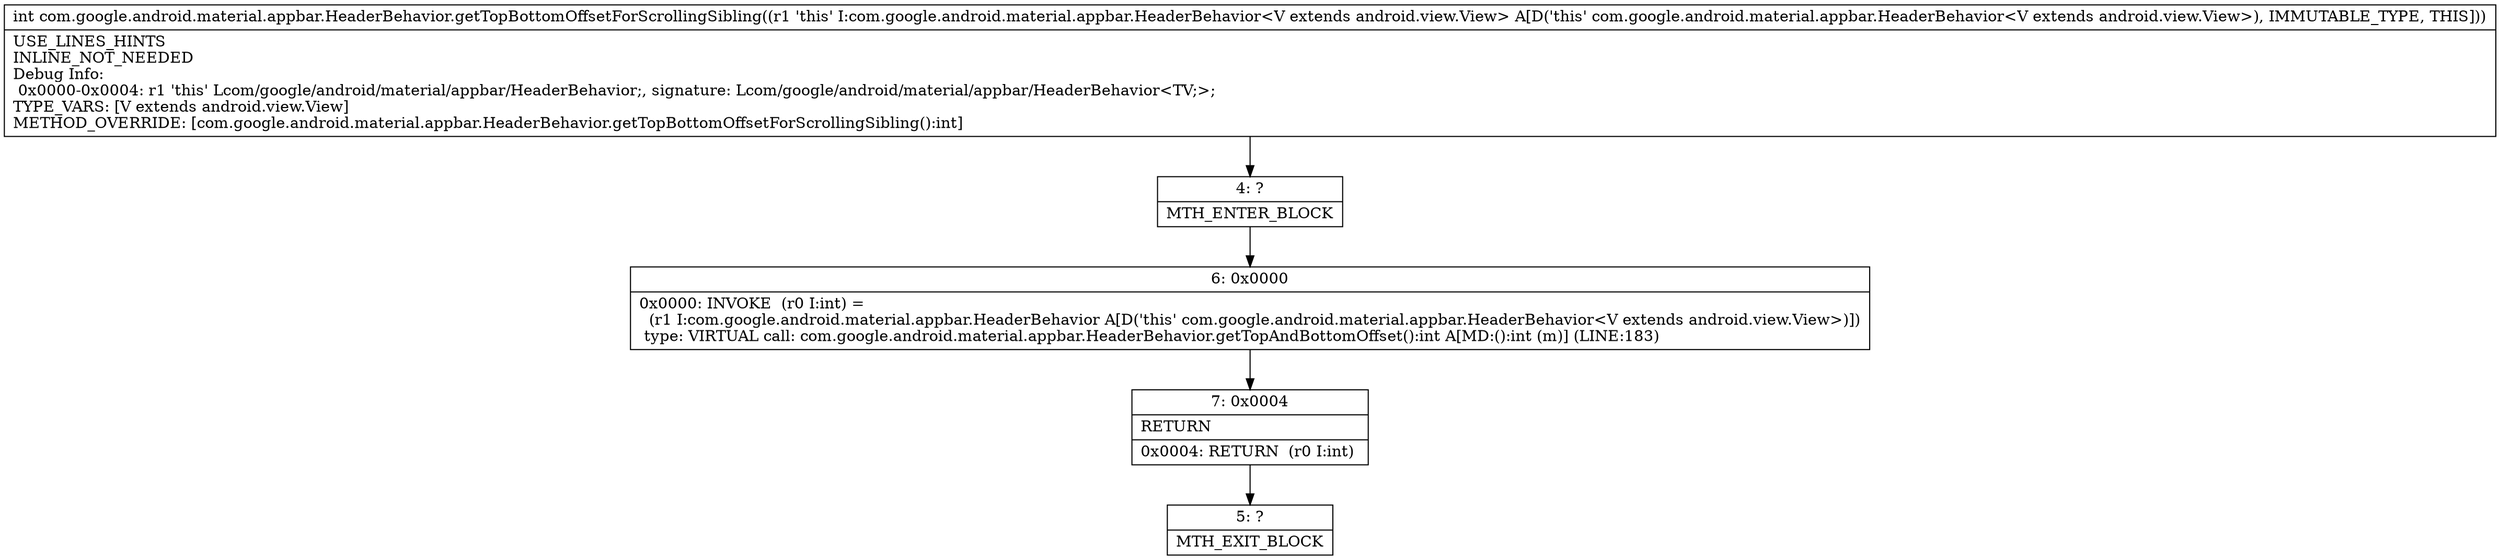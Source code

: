 digraph "CFG forcom.google.android.material.appbar.HeaderBehavior.getTopBottomOffsetForScrollingSibling()I" {
Node_4 [shape=record,label="{4\:\ ?|MTH_ENTER_BLOCK\l}"];
Node_6 [shape=record,label="{6\:\ 0x0000|0x0000: INVOKE  (r0 I:int) = \l  (r1 I:com.google.android.material.appbar.HeaderBehavior A[D('this' com.google.android.material.appbar.HeaderBehavior\<V extends android.view.View\>)])\l type: VIRTUAL call: com.google.android.material.appbar.HeaderBehavior.getTopAndBottomOffset():int A[MD:():int (m)] (LINE:183)\l}"];
Node_7 [shape=record,label="{7\:\ 0x0004|RETURN\l|0x0004: RETURN  (r0 I:int) \l}"];
Node_5 [shape=record,label="{5\:\ ?|MTH_EXIT_BLOCK\l}"];
MethodNode[shape=record,label="{int com.google.android.material.appbar.HeaderBehavior.getTopBottomOffsetForScrollingSibling((r1 'this' I:com.google.android.material.appbar.HeaderBehavior\<V extends android.view.View\> A[D('this' com.google.android.material.appbar.HeaderBehavior\<V extends android.view.View\>), IMMUTABLE_TYPE, THIS]))  | USE_LINES_HINTS\lINLINE_NOT_NEEDED\lDebug Info:\l  0x0000\-0x0004: r1 'this' Lcom\/google\/android\/material\/appbar\/HeaderBehavior;, signature: Lcom\/google\/android\/material\/appbar\/HeaderBehavior\<TV;\>;\lTYPE_VARS: [V extends android.view.View]\lMETHOD_OVERRIDE: [com.google.android.material.appbar.HeaderBehavior.getTopBottomOffsetForScrollingSibling():int]\l}"];
MethodNode -> Node_4;Node_4 -> Node_6;
Node_6 -> Node_7;
Node_7 -> Node_5;
}

